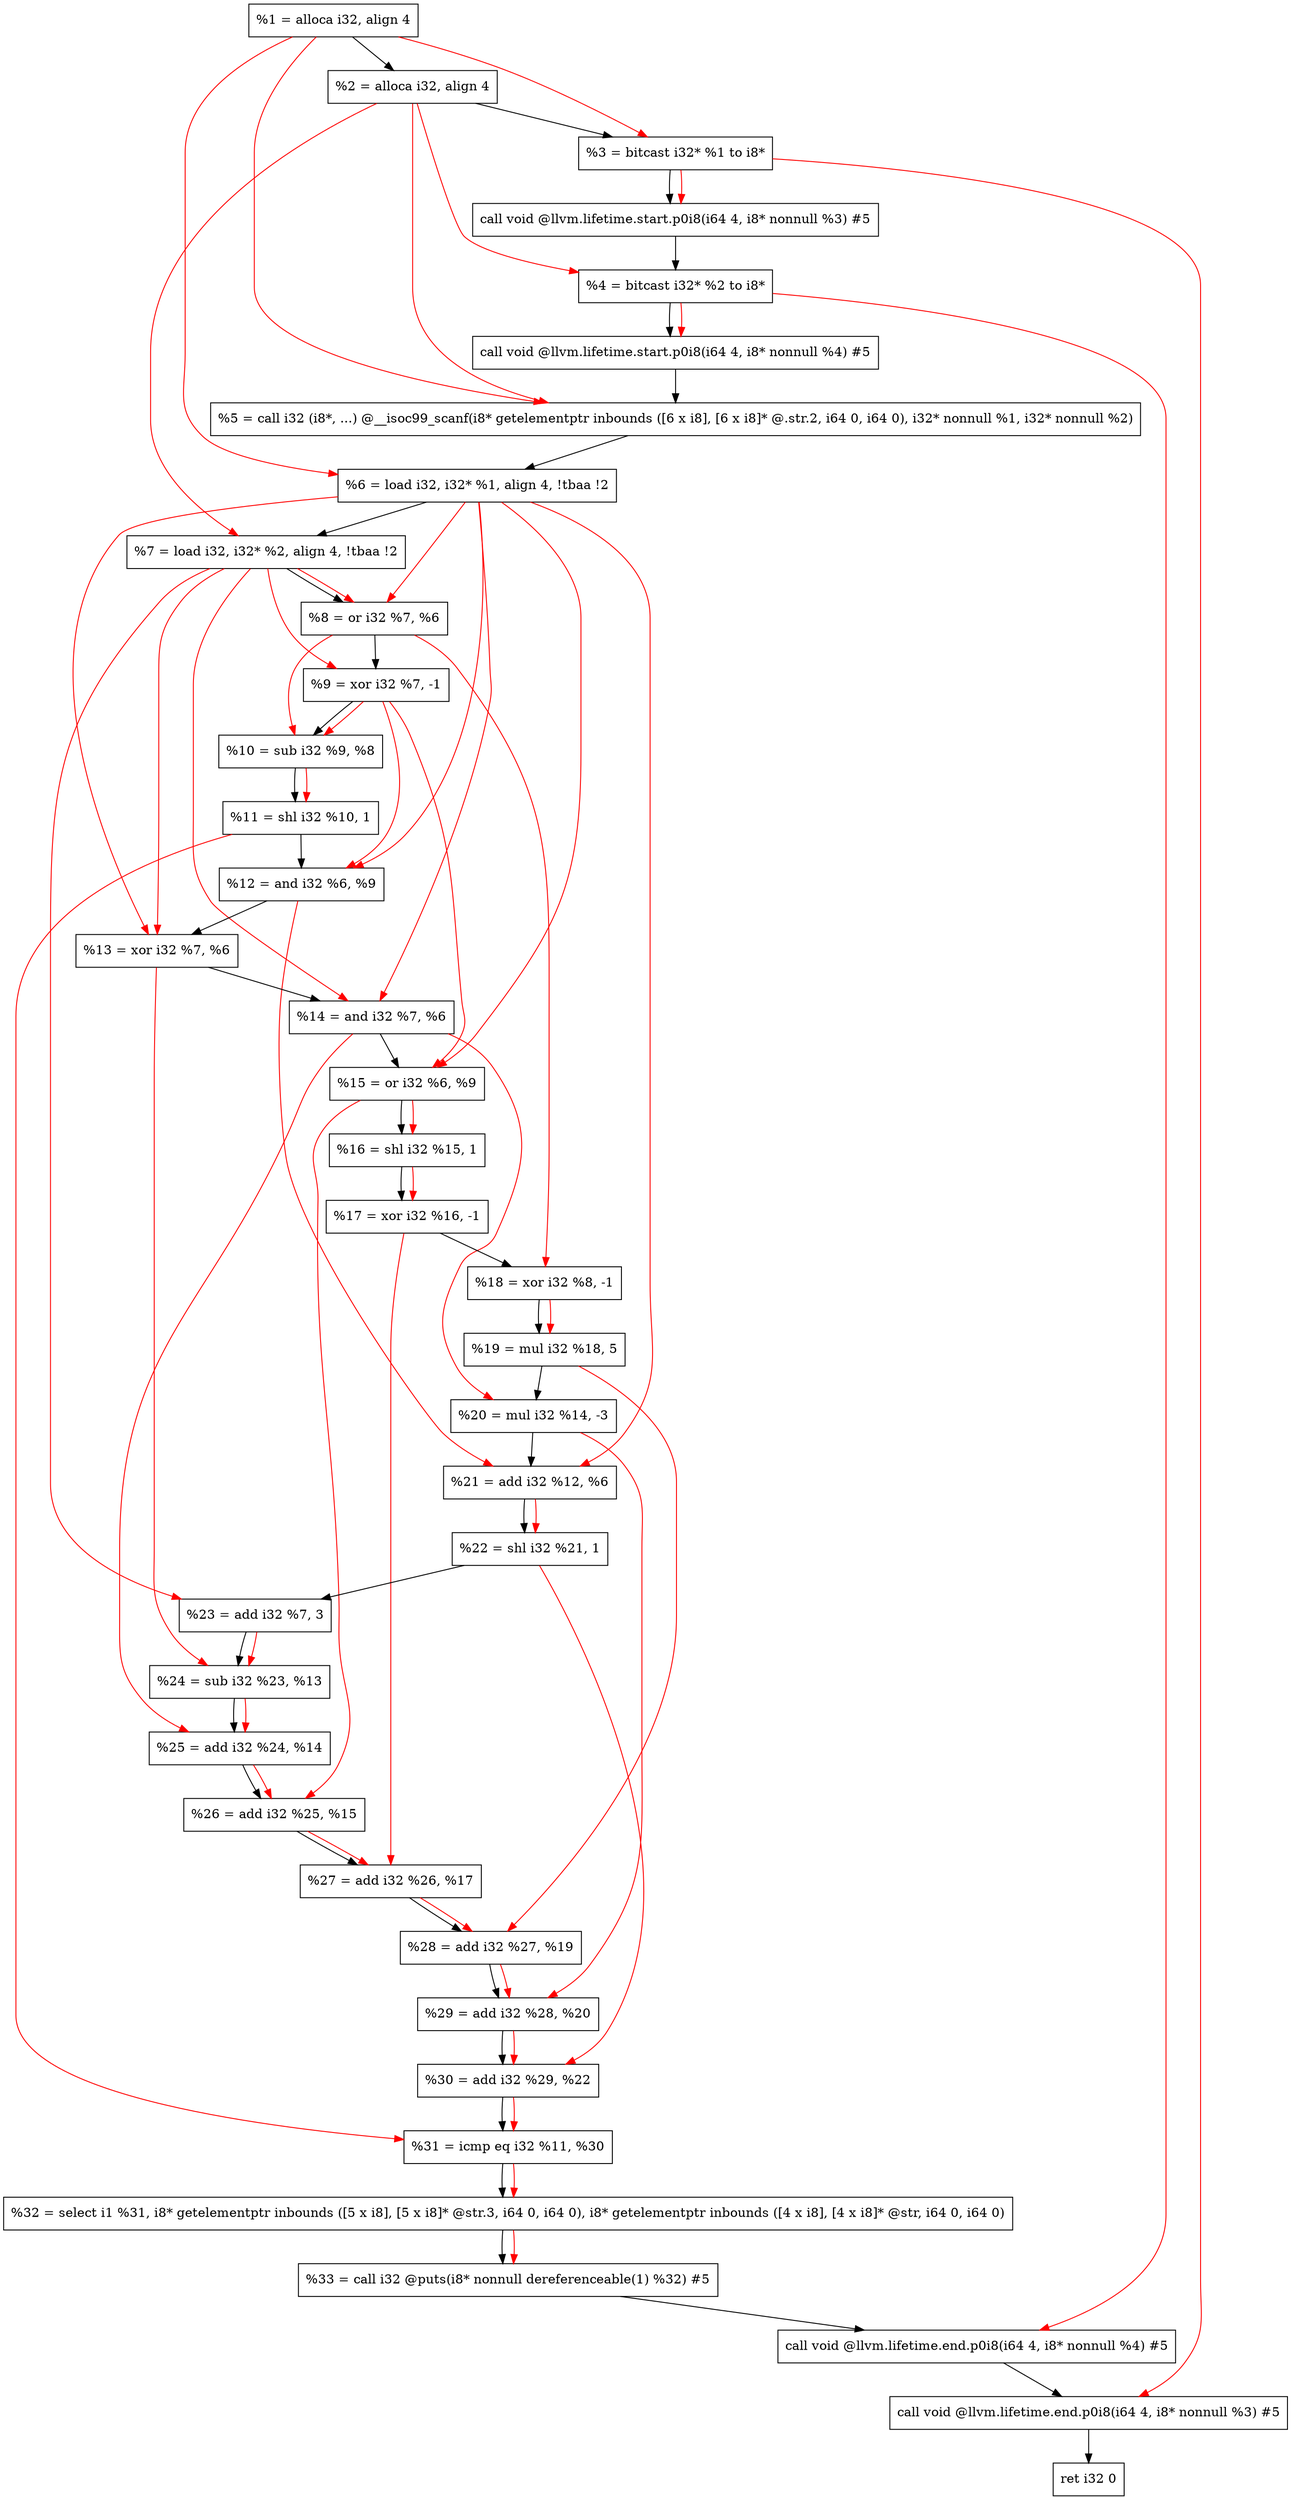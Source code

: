 digraph "DFG for'main' function" {
	Node0x1d77d28[shape=record, label="  %1 = alloca i32, align 4"];
	Node0x1d77da8[shape=record, label="  %2 = alloca i32, align 4"];
	Node0x1d77e38[shape=record, label="  %3 = bitcast i32* %1 to i8*"];
	Node0x1d78298[shape=record, label="  call void @llvm.lifetime.start.p0i8(i64 4, i8* nonnull %3) #5"];
	Node0x1d78378[shape=record, label="  %4 = bitcast i32* %2 to i8*"];
	Node0x1d78498[shape=record, label="  call void @llvm.lifetime.start.p0i8(i64 4, i8* nonnull %4) #5"];
	Node0x1d786d0[shape=record, label="  %5 = call i32 (i8*, ...) @__isoc99_scanf(i8* getelementptr inbounds ([6 x i8], [6 x i8]* @.str.2, i64 0, i64 0), i32* nonnull %1, i32* nonnull %2)"];
	Node0x1d78788[shape=record, label="  %6 = load i32, i32* %1, align 4, !tbaa !2"];
	Node0x1d796f8[shape=record, label="  %7 = load i32, i32* %2, align 4, !tbaa !2"];
	Node0x1d79d80[shape=record, label="  %8 = or i32 %7, %6"];
	Node0x1d79df0[shape=record, label="  %9 = xor i32 %7, -1"];
	Node0x1d79e60[shape=record, label="  %10 = sub i32 %9, %8"];
	Node0x1d79ed0[shape=record, label="  %11 = shl i32 %10, 1"];
	Node0x1d79f40[shape=record, label="  %12 = and i32 %6, %9"];
	Node0x1d79fb0[shape=record, label="  %13 = xor i32 %7, %6"];
	Node0x1d7a020[shape=record, label="  %14 = and i32 %7, %6"];
	Node0x1d7a090[shape=record, label="  %15 = or i32 %6, %9"];
	Node0x1d7a100[shape=record, label="  %16 = shl i32 %15, 1"];
	Node0x1d7a170[shape=record, label="  %17 = xor i32 %16, -1"];
	Node0x1d7a1e0[shape=record, label="  %18 = xor i32 %8, -1"];
	Node0x1d7a250[shape=record, label="  %19 = mul i32 %18, 5"];
	Node0x1d7a2c0[shape=record, label="  %20 = mul i32 %14, -3"];
	Node0x1d7a330[shape=record, label="  %21 = add i32 %12, %6"];
	Node0x1d7a3a0[shape=record, label="  %22 = shl i32 %21, 1"];
	Node0x1d7a410[shape=record, label="  %23 = add i32 %7, 3"];
	Node0x1d7a480[shape=record, label="  %24 = sub i32 %23, %13"];
	Node0x1d7a4f0[shape=record, label="  %25 = add i32 %24, %14"];
	Node0x1d7a560[shape=record, label="  %26 = add i32 %25, %15"];
	Node0x1d7a5d0[shape=record, label="  %27 = add i32 %26, %17"];
	Node0x1d7a640[shape=record, label="  %28 = add i32 %27, %19"];
	Node0x1d7a6b0[shape=record, label="  %29 = add i32 %28, %20"];
	Node0x1d7a720[shape=record, label="  %30 = add i32 %29, %22"];
	Node0x1d7a790[shape=record, label="  %31 = icmp eq i32 %11, %30"];
	Node0x1d189d8[shape=record, label="  %32 = select i1 %31, i8* getelementptr inbounds ([5 x i8], [5 x i8]* @str.3, i64 0, i64 0), i8* getelementptr inbounds ([4 x i8], [4 x i8]* @str, i64 0, i64 0)"];
	Node0x1d7aa30[shape=record, label="  %33 = call i32 @puts(i8* nonnull dereferenceable(1) %32) #5"];
	Node0x1d7ac88[shape=record, label="  call void @llvm.lifetime.end.p0i8(i64 4, i8* nonnull %4) #5"];
	Node0x1d7ade8[shape=record, label="  call void @llvm.lifetime.end.p0i8(i64 4, i8* nonnull %3) #5"];
	Node0x1d7aea8[shape=record, label="  ret i32 0"];
	Node0x1d77d28 -> Node0x1d77da8;
	Node0x1d77da8 -> Node0x1d77e38;
	Node0x1d77e38 -> Node0x1d78298;
	Node0x1d78298 -> Node0x1d78378;
	Node0x1d78378 -> Node0x1d78498;
	Node0x1d78498 -> Node0x1d786d0;
	Node0x1d786d0 -> Node0x1d78788;
	Node0x1d78788 -> Node0x1d796f8;
	Node0x1d796f8 -> Node0x1d79d80;
	Node0x1d79d80 -> Node0x1d79df0;
	Node0x1d79df0 -> Node0x1d79e60;
	Node0x1d79e60 -> Node0x1d79ed0;
	Node0x1d79ed0 -> Node0x1d79f40;
	Node0x1d79f40 -> Node0x1d79fb0;
	Node0x1d79fb0 -> Node0x1d7a020;
	Node0x1d7a020 -> Node0x1d7a090;
	Node0x1d7a090 -> Node0x1d7a100;
	Node0x1d7a100 -> Node0x1d7a170;
	Node0x1d7a170 -> Node0x1d7a1e0;
	Node0x1d7a1e0 -> Node0x1d7a250;
	Node0x1d7a250 -> Node0x1d7a2c0;
	Node0x1d7a2c0 -> Node0x1d7a330;
	Node0x1d7a330 -> Node0x1d7a3a0;
	Node0x1d7a3a0 -> Node0x1d7a410;
	Node0x1d7a410 -> Node0x1d7a480;
	Node0x1d7a480 -> Node0x1d7a4f0;
	Node0x1d7a4f0 -> Node0x1d7a560;
	Node0x1d7a560 -> Node0x1d7a5d0;
	Node0x1d7a5d0 -> Node0x1d7a640;
	Node0x1d7a640 -> Node0x1d7a6b0;
	Node0x1d7a6b0 -> Node0x1d7a720;
	Node0x1d7a720 -> Node0x1d7a790;
	Node0x1d7a790 -> Node0x1d189d8;
	Node0x1d189d8 -> Node0x1d7aa30;
	Node0x1d7aa30 -> Node0x1d7ac88;
	Node0x1d7ac88 -> Node0x1d7ade8;
	Node0x1d7ade8 -> Node0x1d7aea8;
edge [color=red]
	Node0x1d77d28 -> Node0x1d77e38;
	Node0x1d77e38 -> Node0x1d78298;
	Node0x1d77da8 -> Node0x1d78378;
	Node0x1d78378 -> Node0x1d78498;
	Node0x1d77d28 -> Node0x1d786d0;
	Node0x1d77da8 -> Node0x1d786d0;
	Node0x1d77d28 -> Node0x1d78788;
	Node0x1d77da8 -> Node0x1d796f8;
	Node0x1d796f8 -> Node0x1d79d80;
	Node0x1d78788 -> Node0x1d79d80;
	Node0x1d796f8 -> Node0x1d79df0;
	Node0x1d79df0 -> Node0x1d79e60;
	Node0x1d79d80 -> Node0x1d79e60;
	Node0x1d79e60 -> Node0x1d79ed0;
	Node0x1d78788 -> Node0x1d79f40;
	Node0x1d79df0 -> Node0x1d79f40;
	Node0x1d796f8 -> Node0x1d79fb0;
	Node0x1d78788 -> Node0x1d79fb0;
	Node0x1d796f8 -> Node0x1d7a020;
	Node0x1d78788 -> Node0x1d7a020;
	Node0x1d78788 -> Node0x1d7a090;
	Node0x1d79df0 -> Node0x1d7a090;
	Node0x1d7a090 -> Node0x1d7a100;
	Node0x1d7a100 -> Node0x1d7a170;
	Node0x1d79d80 -> Node0x1d7a1e0;
	Node0x1d7a1e0 -> Node0x1d7a250;
	Node0x1d7a020 -> Node0x1d7a2c0;
	Node0x1d79f40 -> Node0x1d7a330;
	Node0x1d78788 -> Node0x1d7a330;
	Node0x1d7a330 -> Node0x1d7a3a0;
	Node0x1d796f8 -> Node0x1d7a410;
	Node0x1d7a410 -> Node0x1d7a480;
	Node0x1d79fb0 -> Node0x1d7a480;
	Node0x1d7a480 -> Node0x1d7a4f0;
	Node0x1d7a020 -> Node0x1d7a4f0;
	Node0x1d7a4f0 -> Node0x1d7a560;
	Node0x1d7a090 -> Node0x1d7a560;
	Node0x1d7a560 -> Node0x1d7a5d0;
	Node0x1d7a170 -> Node0x1d7a5d0;
	Node0x1d7a5d0 -> Node0x1d7a640;
	Node0x1d7a250 -> Node0x1d7a640;
	Node0x1d7a640 -> Node0x1d7a6b0;
	Node0x1d7a2c0 -> Node0x1d7a6b0;
	Node0x1d7a6b0 -> Node0x1d7a720;
	Node0x1d7a3a0 -> Node0x1d7a720;
	Node0x1d79ed0 -> Node0x1d7a790;
	Node0x1d7a720 -> Node0x1d7a790;
	Node0x1d7a790 -> Node0x1d189d8;
	Node0x1d189d8 -> Node0x1d7aa30;
	Node0x1d78378 -> Node0x1d7ac88;
	Node0x1d77e38 -> Node0x1d7ade8;
}
